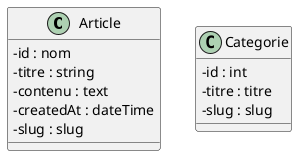 @startuml

skinparam classAttributeIconSize 0

class Article {
    -id : nom
    -titre : string
    -contenu : text
    -createdAt : dateTime
    -slug : slug

}

class Categorie {
    -id : int
    -titre : titre
    -slug : slug
}

@enduml
